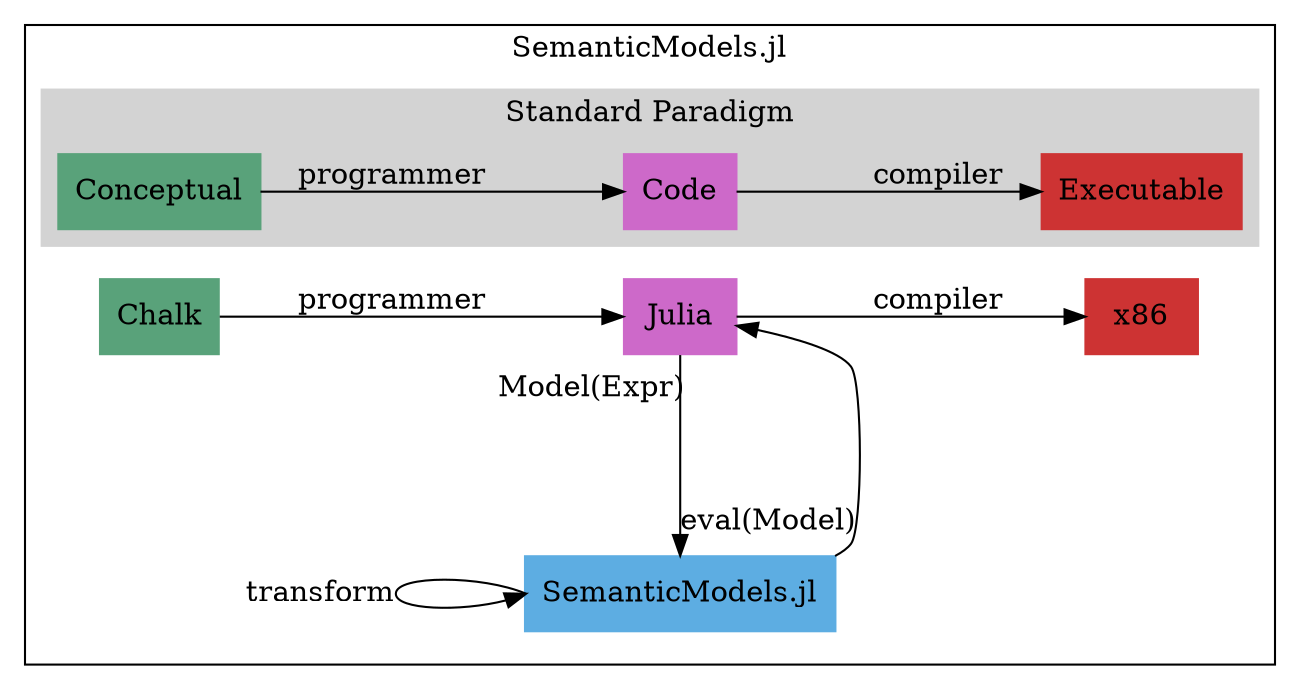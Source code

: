 digraph G {
  node[shape=rectangle]
  rankdir=LR
  subgraph cluster_naught {

	subgraph cluster_0 {
		node [style=filled,color=white];
		style=filled;
		d0 -> d2 [label="programmer"]
		d2 -> d3 [label="compiler"];
		d0[label="Conceptual",color="#59a27a"]
		//b1[label="???",color="#5DADE2"]
		d2[label="Code", color=orchid3]
		d3[label="Executable",color=brown3]
		label = "";
		color=lightgrey;
    label="Standard Paradigm"
  }


	subgraph cluster_2 {
		node [style=filled, color=white];
		c0 -> c2 [label=programmer]
		c2 -> c1 [label="Model(Expr)\n\n\n\n\n"]
		c1 -> c2 [label="\n\n\n\neval(Model)"]
		c1:w->c1:w[label="transform"]
		c2 -> c3 [label="compiler"]
		{rank = same  c2, c1};
		c0[label="Chalk",color="#59a27a"]
		c1[label="SemanticModels.jl",color="#5DADE2"]
		c2[label="Julia", color=orchid3]
		c3[label="x86",color=brown3]
		label = "";
		style=filled;
		color=white;

	}


  label = "SemanticModels.jl"
}

}
